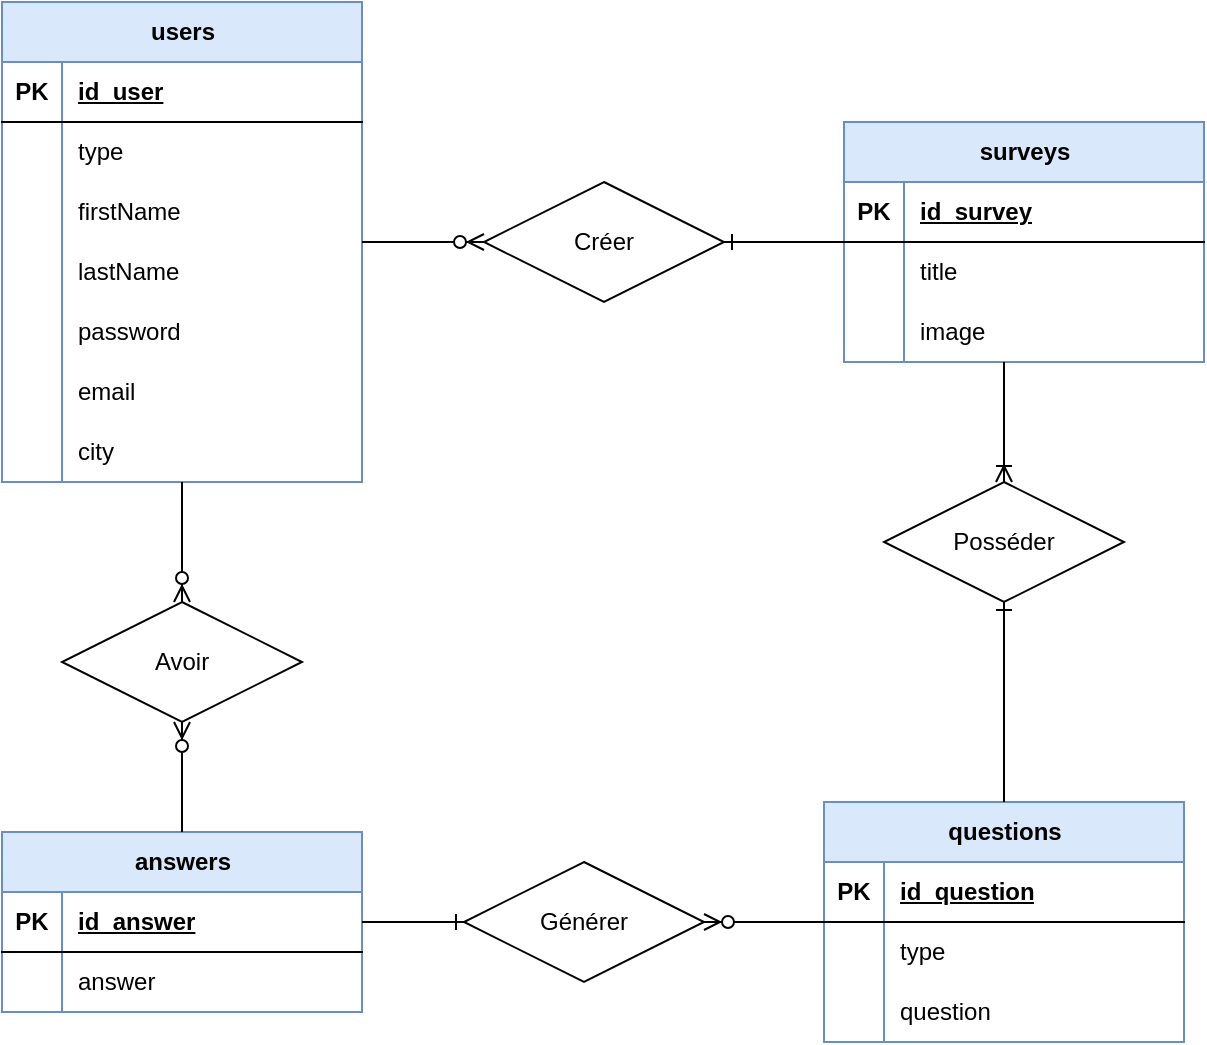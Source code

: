 <mxfile version="24.3.1" type="device">
  <diagram name="Page-1" id="VCmSubOxOJMHrRAamB6n">
    <mxGraphModel dx="1434" dy="780" grid="1" gridSize="10" guides="1" tooltips="1" connect="1" arrows="1" fold="1" page="1" pageScale="1" pageWidth="827" pageHeight="1169" math="0" shadow="0">
      <root>
        <mxCell id="0" />
        <mxCell id="1" parent="0" />
        <mxCell id="YAIvi82yEWQOSPzX5HVZ-94" value="surveys" style="shape=table;startSize=30;container=1;collapsible=1;childLayout=tableLayout;fixedRows=1;rowLines=0;fontStyle=1;align=center;resizeLast=1;html=1;fillColor=#dae8fc;strokeColor=#6c8ebf;" parent="1" vertex="1">
          <mxGeometry x="520" y="320" width="180" height="120" as="geometry" />
        </mxCell>
        <mxCell id="YAIvi82yEWQOSPzX5HVZ-95" value="" style="shape=tableRow;horizontal=0;startSize=0;swimlaneHead=0;swimlaneBody=0;fillColor=none;collapsible=0;dropTarget=0;points=[[0,0.5],[1,0.5]];portConstraint=eastwest;top=0;left=0;right=0;bottom=1;" parent="YAIvi82yEWQOSPzX5HVZ-94" vertex="1">
          <mxGeometry y="30" width="180" height="30" as="geometry" />
        </mxCell>
        <mxCell id="YAIvi82yEWQOSPzX5HVZ-96" value="PK" style="shape=partialRectangle;connectable=0;fillColor=none;top=0;left=0;bottom=0;right=0;fontStyle=1;overflow=hidden;whiteSpace=wrap;html=1;" parent="YAIvi82yEWQOSPzX5HVZ-95" vertex="1">
          <mxGeometry width="30" height="30" as="geometry">
            <mxRectangle width="30" height="30" as="alternateBounds" />
          </mxGeometry>
        </mxCell>
        <mxCell id="YAIvi82yEWQOSPzX5HVZ-97" value="id_survey" style="shape=partialRectangle;connectable=0;fillColor=none;top=0;left=0;bottom=0;right=0;align=left;spacingLeft=6;fontStyle=5;overflow=hidden;whiteSpace=wrap;html=1;" parent="YAIvi82yEWQOSPzX5HVZ-95" vertex="1">
          <mxGeometry x="30" width="150" height="30" as="geometry">
            <mxRectangle width="150" height="30" as="alternateBounds" />
          </mxGeometry>
        </mxCell>
        <mxCell id="YAIvi82yEWQOSPzX5HVZ-98" value="" style="shape=tableRow;horizontal=0;startSize=0;swimlaneHead=0;swimlaneBody=0;fillColor=none;collapsible=0;dropTarget=0;points=[[0,0.5],[1,0.5]];portConstraint=eastwest;top=0;left=0;right=0;bottom=0;" parent="YAIvi82yEWQOSPzX5HVZ-94" vertex="1">
          <mxGeometry y="60" width="180" height="30" as="geometry" />
        </mxCell>
        <mxCell id="YAIvi82yEWQOSPzX5HVZ-99" value="" style="shape=partialRectangle;connectable=0;fillColor=none;top=0;left=0;bottom=0;right=0;editable=1;overflow=hidden;whiteSpace=wrap;html=1;" parent="YAIvi82yEWQOSPzX5HVZ-98" vertex="1">
          <mxGeometry width="30" height="30" as="geometry">
            <mxRectangle width="30" height="30" as="alternateBounds" />
          </mxGeometry>
        </mxCell>
        <mxCell id="YAIvi82yEWQOSPzX5HVZ-100" value="title" style="shape=partialRectangle;connectable=0;fillColor=none;top=0;left=0;bottom=0;right=0;align=left;spacingLeft=6;overflow=hidden;whiteSpace=wrap;html=1;" parent="YAIvi82yEWQOSPzX5HVZ-98" vertex="1">
          <mxGeometry x="30" width="150" height="30" as="geometry">
            <mxRectangle width="150" height="30" as="alternateBounds" />
          </mxGeometry>
        </mxCell>
        <mxCell id="YAIvi82yEWQOSPzX5HVZ-101" value="" style="shape=tableRow;horizontal=0;startSize=0;swimlaneHead=0;swimlaneBody=0;fillColor=none;collapsible=0;dropTarget=0;points=[[0,0.5],[1,0.5]];portConstraint=eastwest;top=0;left=0;right=0;bottom=0;" parent="YAIvi82yEWQOSPzX5HVZ-94" vertex="1">
          <mxGeometry y="90" width="180" height="30" as="geometry" />
        </mxCell>
        <mxCell id="YAIvi82yEWQOSPzX5HVZ-102" value="" style="shape=partialRectangle;connectable=0;fillColor=none;top=0;left=0;bottom=0;right=0;editable=1;overflow=hidden;whiteSpace=wrap;html=1;" parent="YAIvi82yEWQOSPzX5HVZ-101" vertex="1">
          <mxGeometry width="30" height="30" as="geometry">
            <mxRectangle width="30" height="30" as="alternateBounds" />
          </mxGeometry>
        </mxCell>
        <mxCell id="YAIvi82yEWQOSPzX5HVZ-103" value="image" style="shape=partialRectangle;connectable=0;fillColor=none;top=0;left=0;bottom=0;right=0;align=left;spacingLeft=6;overflow=hidden;whiteSpace=wrap;html=1;" parent="YAIvi82yEWQOSPzX5HVZ-101" vertex="1">
          <mxGeometry x="30" width="150" height="30" as="geometry">
            <mxRectangle width="150" height="30" as="alternateBounds" />
          </mxGeometry>
        </mxCell>
        <mxCell id="YAIvi82yEWQOSPzX5HVZ-120" value="users" style="shape=table;startSize=30;container=1;collapsible=1;childLayout=tableLayout;fixedRows=1;rowLines=0;fontStyle=1;align=center;resizeLast=1;html=1;fillColor=#dae8fc;strokeColor=#6c8ebf;" parent="1" vertex="1">
          <mxGeometry x="99" y="260" width="180" height="240" as="geometry" />
        </mxCell>
        <mxCell id="YAIvi82yEWQOSPzX5HVZ-121" value="" style="shape=tableRow;horizontal=0;startSize=0;swimlaneHead=0;swimlaneBody=0;fillColor=none;collapsible=0;dropTarget=0;points=[[0,0.5],[1,0.5]];portConstraint=eastwest;top=0;left=0;right=0;bottom=1;" parent="YAIvi82yEWQOSPzX5HVZ-120" vertex="1">
          <mxGeometry y="30" width="180" height="30" as="geometry" />
        </mxCell>
        <mxCell id="YAIvi82yEWQOSPzX5HVZ-122" value="PK" style="shape=partialRectangle;connectable=0;fillColor=none;top=0;left=0;bottom=0;right=0;fontStyle=1;overflow=hidden;whiteSpace=wrap;html=1;" parent="YAIvi82yEWQOSPzX5HVZ-121" vertex="1">
          <mxGeometry width="30" height="30" as="geometry">
            <mxRectangle width="30" height="30" as="alternateBounds" />
          </mxGeometry>
        </mxCell>
        <mxCell id="YAIvi82yEWQOSPzX5HVZ-123" value="id_user" style="shape=partialRectangle;connectable=0;fillColor=none;top=0;left=0;bottom=0;right=0;align=left;spacingLeft=6;fontStyle=5;overflow=hidden;whiteSpace=wrap;html=1;" parent="YAIvi82yEWQOSPzX5HVZ-121" vertex="1">
          <mxGeometry x="30" width="150" height="30" as="geometry">
            <mxRectangle width="150" height="30" as="alternateBounds" />
          </mxGeometry>
        </mxCell>
        <mxCell id="g0m1XeBcwhts0gRA6rfq-1" style="shape=tableRow;horizontal=0;startSize=0;swimlaneHead=0;swimlaneBody=0;fillColor=none;collapsible=0;dropTarget=0;points=[[0,0.5],[1,0.5]];portConstraint=eastwest;top=0;left=0;right=0;bottom=0;" parent="YAIvi82yEWQOSPzX5HVZ-120" vertex="1">
          <mxGeometry y="60" width="180" height="30" as="geometry" />
        </mxCell>
        <mxCell id="g0m1XeBcwhts0gRA6rfq-2" style="shape=partialRectangle;connectable=0;fillColor=none;top=0;left=0;bottom=0;right=0;editable=1;overflow=hidden;whiteSpace=wrap;html=1;" parent="g0m1XeBcwhts0gRA6rfq-1" vertex="1">
          <mxGeometry width="30" height="30" as="geometry">
            <mxRectangle width="30" height="30" as="alternateBounds" />
          </mxGeometry>
        </mxCell>
        <mxCell id="g0m1XeBcwhts0gRA6rfq-3" value="type" style="shape=partialRectangle;connectable=0;fillColor=none;top=0;left=0;bottom=0;right=0;align=left;spacingLeft=6;overflow=hidden;whiteSpace=wrap;html=1;" parent="g0m1XeBcwhts0gRA6rfq-1" vertex="1">
          <mxGeometry x="30" width="150" height="30" as="geometry">
            <mxRectangle width="150" height="30" as="alternateBounds" />
          </mxGeometry>
        </mxCell>
        <mxCell id="YAIvi82yEWQOSPzX5HVZ-124" value="" style="shape=tableRow;horizontal=0;startSize=0;swimlaneHead=0;swimlaneBody=0;fillColor=none;collapsible=0;dropTarget=0;points=[[0,0.5],[1,0.5]];portConstraint=eastwest;top=0;left=0;right=0;bottom=0;" parent="YAIvi82yEWQOSPzX5HVZ-120" vertex="1">
          <mxGeometry y="90" width="180" height="30" as="geometry" />
        </mxCell>
        <mxCell id="YAIvi82yEWQOSPzX5HVZ-125" value="" style="shape=partialRectangle;connectable=0;fillColor=none;top=0;left=0;bottom=0;right=0;editable=1;overflow=hidden;whiteSpace=wrap;html=1;" parent="YAIvi82yEWQOSPzX5HVZ-124" vertex="1">
          <mxGeometry width="30" height="30" as="geometry">
            <mxRectangle width="30" height="30" as="alternateBounds" />
          </mxGeometry>
        </mxCell>
        <mxCell id="YAIvi82yEWQOSPzX5HVZ-126" value="firstName" style="shape=partialRectangle;connectable=0;fillColor=none;top=0;left=0;bottom=0;right=0;align=left;spacingLeft=6;overflow=hidden;whiteSpace=wrap;html=1;" parent="YAIvi82yEWQOSPzX5HVZ-124" vertex="1">
          <mxGeometry x="30" width="150" height="30" as="geometry">
            <mxRectangle width="150" height="30" as="alternateBounds" />
          </mxGeometry>
        </mxCell>
        <mxCell id="YAIvi82yEWQOSPzX5HVZ-130" value="" style="shape=tableRow;horizontal=0;startSize=0;swimlaneHead=0;swimlaneBody=0;fillColor=none;collapsible=0;dropTarget=0;points=[[0,0.5],[1,0.5]];portConstraint=eastwest;top=0;left=0;right=0;bottom=0;" parent="YAIvi82yEWQOSPzX5HVZ-120" vertex="1">
          <mxGeometry y="120" width="180" height="30" as="geometry" />
        </mxCell>
        <mxCell id="YAIvi82yEWQOSPzX5HVZ-131" value="" style="shape=partialRectangle;connectable=0;fillColor=none;top=0;left=0;bottom=0;right=0;editable=1;overflow=hidden;whiteSpace=wrap;html=1;" parent="YAIvi82yEWQOSPzX5HVZ-130" vertex="1">
          <mxGeometry width="30" height="30" as="geometry">
            <mxRectangle width="30" height="30" as="alternateBounds" />
          </mxGeometry>
        </mxCell>
        <mxCell id="YAIvi82yEWQOSPzX5HVZ-132" value="lastName" style="shape=partialRectangle;connectable=0;fillColor=none;top=0;left=0;bottom=0;right=0;align=left;spacingLeft=6;overflow=hidden;whiteSpace=wrap;html=1;" parent="YAIvi82yEWQOSPzX5HVZ-130" vertex="1">
          <mxGeometry x="30" width="150" height="30" as="geometry">
            <mxRectangle width="150" height="30" as="alternateBounds" />
          </mxGeometry>
        </mxCell>
        <mxCell id="YAIvi82yEWQOSPzX5HVZ-127" value="" style="shape=tableRow;horizontal=0;startSize=0;swimlaneHead=0;swimlaneBody=0;fillColor=none;collapsible=0;dropTarget=0;points=[[0,0.5],[1,0.5]];portConstraint=eastwest;top=0;left=0;right=0;bottom=0;" parent="YAIvi82yEWQOSPzX5HVZ-120" vertex="1">
          <mxGeometry y="150" width="180" height="30" as="geometry" />
        </mxCell>
        <mxCell id="YAIvi82yEWQOSPzX5HVZ-128" value="" style="shape=partialRectangle;connectable=0;fillColor=none;top=0;left=0;bottom=0;right=0;editable=1;overflow=hidden;whiteSpace=wrap;html=1;" parent="YAIvi82yEWQOSPzX5HVZ-127" vertex="1">
          <mxGeometry width="30" height="30" as="geometry">
            <mxRectangle width="30" height="30" as="alternateBounds" />
          </mxGeometry>
        </mxCell>
        <mxCell id="YAIvi82yEWQOSPzX5HVZ-129" value="password" style="shape=partialRectangle;connectable=0;fillColor=none;top=0;left=0;bottom=0;right=0;align=left;spacingLeft=6;overflow=hidden;whiteSpace=wrap;html=1;" parent="YAIvi82yEWQOSPzX5HVZ-127" vertex="1">
          <mxGeometry x="30" width="150" height="30" as="geometry">
            <mxRectangle width="150" height="30" as="alternateBounds" />
          </mxGeometry>
        </mxCell>
        <mxCell id="YAIvi82yEWQOSPzX5HVZ-228" style="shape=tableRow;horizontal=0;startSize=0;swimlaneHead=0;swimlaneBody=0;fillColor=none;collapsible=0;dropTarget=0;points=[[0,0.5],[1,0.5]];portConstraint=eastwest;top=0;left=0;right=0;bottom=0;" parent="YAIvi82yEWQOSPzX5HVZ-120" vertex="1">
          <mxGeometry y="180" width="180" height="30" as="geometry" />
        </mxCell>
        <mxCell id="YAIvi82yEWQOSPzX5HVZ-229" style="shape=partialRectangle;connectable=0;fillColor=none;top=0;left=0;bottom=0;right=0;editable=1;overflow=hidden;whiteSpace=wrap;html=1;" parent="YAIvi82yEWQOSPzX5HVZ-228" vertex="1">
          <mxGeometry width="30" height="30" as="geometry">
            <mxRectangle width="30" height="30" as="alternateBounds" />
          </mxGeometry>
        </mxCell>
        <mxCell id="YAIvi82yEWQOSPzX5HVZ-230" value="email" style="shape=partialRectangle;connectable=0;fillColor=none;top=0;left=0;bottom=0;right=0;align=left;spacingLeft=6;overflow=hidden;whiteSpace=wrap;html=1;" parent="YAIvi82yEWQOSPzX5HVZ-228" vertex="1">
          <mxGeometry x="30" width="150" height="30" as="geometry">
            <mxRectangle width="150" height="30" as="alternateBounds" />
          </mxGeometry>
        </mxCell>
        <mxCell id="YAIvi82yEWQOSPzX5HVZ-225" style="shape=tableRow;horizontal=0;startSize=0;swimlaneHead=0;swimlaneBody=0;fillColor=none;collapsible=0;dropTarget=0;points=[[0,0.5],[1,0.5]];portConstraint=eastwest;top=0;left=0;right=0;bottom=0;" parent="YAIvi82yEWQOSPzX5HVZ-120" vertex="1">
          <mxGeometry y="210" width="180" height="30" as="geometry" />
        </mxCell>
        <mxCell id="YAIvi82yEWQOSPzX5HVZ-226" style="shape=partialRectangle;connectable=0;fillColor=none;top=0;left=0;bottom=0;right=0;editable=1;overflow=hidden;whiteSpace=wrap;html=1;" parent="YAIvi82yEWQOSPzX5HVZ-225" vertex="1">
          <mxGeometry width="30" height="30" as="geometry">
            <mxRectangle width="30" height="30" as="alternateBounds" />
          </mxGeometry>
        </mxCell>
        <mxCell id="YAIvi82yEWQOSPzX5HVZ-227" value="city" style="shape=partialRectangle;connectable=0;fillColor=none;top=0;left=0;bottom=0;right=0;align=left;spacingLeft=6;overflow=hidden;whiteSpace=wrap;html=1;" parent="YAIvi82yEWQOSPzX5HVZ-225" vertex="1">
          <mxGeometry x="30" width="150" height="30" as="geometry">
            <mxRectangle width="150" height="30" as="alternateBounds" />
          </mxGeometry>
        </mxCell>
        <mxCell id="YAIvi82yEWQOSPzX5HVZ-133" value="Créer" style="shape=rhombus;perimeter=rhombusPerimeter;whiteSpace=wrap;html=1;align=center;" parent="1" vertex="1">
          <mxGeometry x="340" y="350" width="120" height="60" as="geometry" />
        </mxCell>
        <mxCell id="YAIvi82yEWQOSPzX5HVZ-136" value="" style="edgeStyle=entityRelationEdgeStyle;fontSize=12;html=1;endArrow=ERzeroToMany;endFill=1;rounded=0;" parent="1" source="YAIvi82yEWQOSPzX5HVZ-120" target="YAIvi82yEWQOSPzX5HVZ-133" edge="1">
          <mxGeometry width="100" height="100" relative="1" as="geometry">
            <mxPoint x="339" y="580" as="sourcePoint" />
            <mxPoint x="439" y="480" as="targetPoint" />
          </mxGeometry>
        </mxCell>
        <mxCell id="YAIvi82yEWQOSPzX5HVZ-138" value="answers" style="shape=table;startSize=30;container=1;collapsible=1;childLayout=tableLayout;fixedRows=1;rowLines=0;fontStyle=1;align=center;resizeLast=1;html=1;fillColor=#dae8fc;strokeColor=#6c8ebf;" parent="1" vertex="1">
          <mxGeometry x="99" y="675" width="180" height="90" as="geometry" />
        </mxCell>
        <mxCell id="YAIvi82yEWQOSPzX5HVZ-139" value="" style="shape=tableRow;horizontal=0;startSize=0;swimlaneHead=0;swimlaneBody=0;fillColor=none;collapsible=0;dropTarget=0;points=[[0,0.5],[1,0.5]];portConstraint=eastwest;top=0;left=0;right=0;bottom=1;" parent="YAIvi82yEWQOSPzX5HVZ-138" vertex="1">
          <mxGeometry y="30" width="180" height="30" as="geometry" />
        </mxCell>
        <mxCell id="YAIvi82yEWQOSPzX5HVZ-140" value="PK" style="shape=partialRectangle;connectable=0;fillColor=none;top=0;left=0;bottom=0;right=0;fontStyle=1;overflow=hidden;whiteSpace=wrap;html=1;" parent="YAIvi82yEWQOSPzX5HVZ-139" vertex="1">
          <mxGeometry width="30" height="30" as="geometry">
            <mxRectangle width="30" height="30" as="alternateBounds" />
          </mxGeometry>
        </mxCell>
        <mxCell id="YAIvi82yEWQOSPzX5HVZ-141" value="id_answer" style="shape=partialRectangle;connectable=0;fillColor=none;top=0;left=0;bottom=0;right=0;align=left;spacingLeft=6;fontStyle=5;overflow=hidden;whiteSpace=wrap;html=1;" parent="YAIvi82yEWQOSPzX5HVZ-139" vertex="1">
          <mxGeometry x="30" width="150" height="30" as="geometry">
            <mxRectangle width="150" height="30" as="alternateBounds" />
          </mxGeometry>
        </mxCell>
        <mxCell id="YAIvi82yEWQOSPzX5HVZ-145" value="" style="shape=tableRow;horizontal=0;startSize=0;swimlaneHead=0;swimlaneBody=0;fillColor=none;collapsible=0;dropTarget=0;points=[[0,0.5],[1,0.5]];portConstraint=eastwest;top=0;left=0;right=0;bottom=0;" parent="YAIvi82yEWQOSPzX5HVZ-138" vertex="1">
          <mxGeometry y="60" width="180" height="30" as="geometry" />
        </mxCell>
        <mxCell id="YAIvi82yEWQOSPzX5HVZ-146" value="" style="shape=partialRectangle;connectable=0;fillColor=none;top=0;left=0;bottom=0;right=0;editable=1;overflow=hidden;whiteSpace=wrap;html=1;" parent="YAIvi82yEWQOSPzX5HVZ-145" vertex="1">
          <mxGeometry width="30" height="30" as="geometry">
            <mxRectangle width="30" height="30" as="alternateBounds" />
          </mxGeometry>
        </mxCell>
        <mxCell id="YAIvi82yEWQOSPzX5HVZ-147" value="answer" style="shape=partialRectangle;connectable=0;fillColor=none;top=0;left=0;bottom=0;right=0;align=left;spacingLeft=6;overflow=hidden;whiteSpace=wrap;html=1;" parent="YAIvi82yEWQOSPzX5HVZ-145" vertex="1">
          <mxGeometry x="30" width="150" height="30" as="geometry">
            <mxRectangle width="150" height="30" as="alternateBounds" />
          </mxGeometry>
        </mxCell>
        <mxCell id="YAIvi82yEWQOSPzX5HVZ-157" value="" style="edgeStyle=entityRelationEdgeStyle;fontSize=12;html=1;endArrow=ERone;endFill=1;rounded=0;entryX=1;entryY=0.5;entryDx=0;entryDy=0;" parent="1" source="YAIvi82yEWQOSPzX5HVZ-94" target="YAIvi82yEWQOSPzX5HVZ-133" edge="1">
          <mxGeometry width="100" height="100" relative="1" as="geometry">
            <mxPoint x="389" y="560" as="sourcePoint" />
            <mxPoint x="489" y="460" as="targetPoint" />
          </mxGeometry>
        </mxCell>
        <mxCell id="YAIvi82yEWQOSPzX5HVZ-158" value="Posséder" style="shape=rhombus;perimeter=rhombusPerimeter;whiteSpace=wrap;html=1;align=center;" parent="1" vertex="1">
          <mxGeometry x="540" y="500" width="120" height="60" as="geometry" />
        </mxCell>
        <mxCell id="YAIvi82yEWQOSPzX5HVZ-159" value="" style="edgeStyle=elbowEdgeStyle;fontSize=12;html=1;endArrow=ERoneToMany;rounded=0;" parent="1" source="YAIvi82yEWQOSPzX5HVZ-94" target="YAIvi82yEWQOSPzX5HVZ-158" edge="1">
          <mxGeometry width="100" height="100" relative="1" as="geometry">
            <mxPoint x="499" y="700" as="sourcePoint" />
            <mxPoint x="599" y="600" as="targetPoint" />
          </mxGeometry>
        </mxCell>
        <mxCell id="YAIvi82yEWQOSPzX5HVZ-174" value="Avoir" style="shape=rhombus;perimeter=rhombusPerimeter;whiteSpace=wrap;html=1;align=center;" parent="1" vertex="1">
          <mxGeometry x="129" y="560" width="120" height="60" as="geometry" />
        </mxCell>
        <mxCell id="YAIvi82yEWQOSPzX5HVZ-182" value="questions" style="shape=table;startSize=30;container=1;collapsible=1;childLayout=tableLayout;fixedRows=1;rowLines=0;fontStyle=1;align=center;resizeLast=1;html=1;fillColor=#dae8fc;strokeColor=#6c8ebf;" parent="1" vertex="1">
          <mxGeometry x="510" y="660" width="180" height="120" as="geometry" />
        </mxCell>
        <mxCell id="YAIvi82yEWQOSPzX5HVZ-183" value="" style="shape=tableRow;horizontal=0;startSize=0;swimlaneHead=0;swimlaneBody=0;fillColor=none;collapsible=0;dropTarget=0;points=[[0,0.5],[1,0.5]];portConstraint=eastwest;top=0;left=0;right=0;bottom=1;" parent="YAIvi82yEWQOSPzX5HVZ-182" vertex="1">
          <mxGeometry y="30" width="180" height="30" as="geometry" />
        </mxCell>
        <mxCell id="YAIvi82yEWQOSPzX5HVZ-184" value="PK" style="shape=partialRectangle;connectable=0;fillColor=none;top=0;left=0;bottom=0;right=0;fontStyle=1;overflow=hidden;whiteSpace=wrap;html=1;" parent="YAIvi82yEWQOSPzX5HVZ-183" vertex="1">
          <mxGeometry width="30" height="30" as="geometry">
            <mxRectangle width="30" height="30" as="alternateBounds" />
          </mxGeometry>
        </mxCell>
        <mxCell id="YAIvi82yEWQOSPzX5HVZ-185" value="id_question" style="shape=partialRectangle;connectable=0;fillColor=none;top=0;left=0;bottom=0;right=0;align=left;spacingLeft=6;fontStyle=5;overflow=hidden;whiteSpace=wrap;html=1;" parent="YAIvi82yEWQOSPzX5HVZ-183" vertex="1">
          <mxGeometry x="30" width="150" height="30" as="geometry">
            <mxRectangle width="150" height="30" as="alternateBounds" />
          </mxGeometry>
        </mxCell>
        <mxCell id="YAIvi82yEWQOSPzX5HVZ-186" value="" style="shape=tableRow;horizontal=0;startSize=0;swimlaneHead=0;swimlaneBody=0;fillColor=none;collapsible=0;dropTarget=0;points=[[0,0.5],[1,0.5]];portConstraint=eastwest;top=0;left=0;right=0;bottom=0;" parent="YAIvi82yEWQOSPzX5HVZ-182" vertex="1">
          <mxGeometry y="60" width="180" height="30" as="geometry" />
        </mxCell>
        <mxCell id="YAIvi82yEWQOSPzX5HVZ-187" value="" style="shape=partialRectangle;connectable=0;fillColor=none;top=0;left=0;bottom=0;right=0;editable=1;overflow=hidden;whiteSpace=wrap;html=1;" parent="YAIvi82yEWQOSPzX5HVZ-186" vertex="1">
          <mxGeometry width="30" height="30" as="geometry">
            <mxRectangle width="30" height="30" as="alternateBounds" />
          </mxGeometry>
        </mxCell>
        <mxCell id="YAIvi82yEWQOSPzX5HVZ-188" value="type" style="shape=partialRectangle;connectable=0;fillColor=none;top=0;left=0;bottom=0;right=0;align=left;spacingLeft=6;overflow=hidden;whiteSpace=wrap;html=1;" parent="YAIvi82yEWQOSPzX5HVZ-186" vertex="1">
          <mxGeometry x="30" width="150" height="30" as="geometry">
            <mxRectangle width="150" height="30" as="alternateBounds" />
          </mxGeometry>
        </mxCell>
        <mxCell id="YAIvi82yEWQOSPzX5HVZ-189" value="" style="shape=tableRow;horizontal=0;startSize=0;swimlaneHead=0;swimlaneBody=0;fillColor=none;collapsible=0;dropTarget=0;points=[[0,0.5],[1,0.5]];portConstraint=eastwest;top=0;left=0;right=0;bottom=0;" parent="YAIvi82yEWQOSPzX5HVZ-182" vertex="1">
          <mxGeometry y="90" width="180" height="30" as="geometry" />
        </mxCell>
        <mxCell id="YAIvi82yEWQOSPzX5HVZ-190" value="" style="shape=partialRectangle;connectable=0;fillColor=none;top=0;left=0;bottom=0;right=0;editable=1;overflow=hidden;whiteSpace=wrap;html=1;" parent="YAIvi82yEWQOSPzX5HVZ-189" vertex="1">
          <mxGeometry width="30" height="30" as="geometry">
            <mxRectangle width="30" height="30" as="alternateBounds" />
          </mxGeometry>
        </mxCell>
        <mxCell id="YAIvi82yEWQOSPzX5HVZ-191" value="question" style="shape=partialRectangle;connectable=0;fillColor=none;top=0;left=0;bottom=0;right=0;align=left;spacingLeft=6;overflow=hidden;whiteSpace=wrap;html=1;" parent="YAIvi82yEWQOSPzX5HVZ-189" vertex="1">
          <mxGeometry x="30" width="150" height="30" as="geometry">
            <mxRectangle width="150" height="30" as="alternateBounds" />
          </mxGeometry>
        </mxCell>
        <mxCell id="YAIvi82yEWQOSPzX5HVZ-193" value="" style="edgeStyle=elbowEdgeStyle;fontSize=12;html=1;endArrow=ERone;endFill=1;rounded=0;" parent="1" source="YAIvi82yEWQOSPzX5HVZ-182" target="YAIvi82yEWQOSPzX5HVZ-158" edge="1">
          <mxGeometry width="100" height="100" relative="1" as="geometry">
            <mxPoint x="210" y="800" as="sourcePoint" />
            <mxPoint x="310" y="700" as="targetPoint" />
          </mxGeometry>
        </mxCell>
        <mxCell id="YAIvi82yEWQOSPzX5HVZ-194" value="Générer" style="shape=rhombus;perimeter=rhombusPerimeter;whiteSpace=wrap;html=1;align=center;" parent="1" vertex="1">
          <mxGeometry x="330" y="690" width="120" height="60" as="geometry" />
        </mxCell>
        <mxCell id="YAIvi82yEWQOSPzX5HVZ-195" value="" style="edgeStyle=elbowEdgeStyle;fontSize=12;html=1;endArrow=ERone;endFill=1;rounded=0;" parent="1" source="YAIvi82yEWQOSPzX5HVZ-138" target="YAIvi82yEWQOSPzX5HVZ-194" edge="1">
          <mxGeometry width="100" height="100" relative="1" as="geometry">
            <mxPoint x="10" y="850" as="sourcePoint" />
            <mxPoint x="110" y="750" as="targetPoint" />
          </mxGeometry>
        </mxCell>
        <mxCell id="YAIvi82yEWQOSPzX5HVZ-196" value="" style="edgeStyle=elbowEdgeStyle;fontSize=12;html=1;endArrow=ERzeroToMany;endFill=1;rounded=0;" parent="1" source="YAIvi82yEWQOSPzX5HVZ-182" target="YAIvi82yEWQOSPzX5HVZ-194" edge="1">
          <mxGeometry width="100" height="100" relative="1" as="geometry">
            <mxPoint x="30" y="770" as="sourcePoint" />
            <mxPoint x="130" y="670" as="targetPoint" />
          </mxGeometry>
        </mxCell>
        <mxCell id="YAIvi82yEWQOSPzX5HVZ-231" value="" style="edgeStyle=elbowEdgeStyle;fontSize=12;html=1;endArrow=ERzeroToMany;endFill=1;rounded=0;" parent="1" source="YAIvi82yEWQOSPzX5HVZ-138" target="YAIvi82yEWQOSPzX5HVZ-174" edge="1">
          <mxGeometry width="100" height="100" relative="1" as="geometry">
            <mxPoint x="70" y="770" as="sourcePoint" />
            <mxPoint x="170" y="670" as="targetPoint" />
          </mxGeometry>
        </mxCell>
        <mxCell id="YAIvi82yEWQOSPzX5HVZ-233" value="" style="edgeStyle=elbowEdgeStyle;fontSize=12;html=1;endArrow=ERzeroToMany;endFill=1;rounded=0;" parent="1" source="YAIvi82yEWQOSPzX5HVZ-120" target="YAIvi82yEWQOSPzX5HVZ-174" edge="1">
          <mxGeometry width="100" height="100" relative="1" as="geometry">
            <mxPoint x="120" y="630" as="sourcePoint" />
            <mxPoint x="220" y="530" as="targetPoint" />
          </mxGeometry>
        </mxCell>
      </root>
    </mxGraphModel>
  </diagram>
</mxfile>
